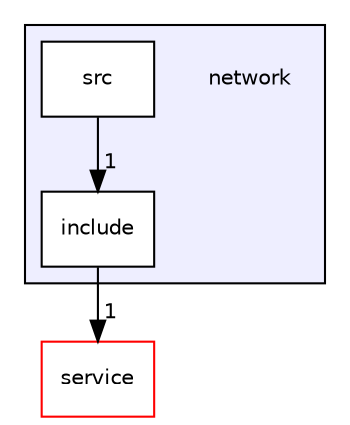 digraph "/home/boa/CLionProjects/my/QNetworkCalculator/network" {
  bgcolor=transparent;
  compound=true
  node [ fontsize="10", fontname="Helvetica"];
  edge [ labelfontsize="10", labelfontname="Helvetica"];
  subgraph clusterdir_c901c14b65aa229498a52b725b3d4a2c {
    graph [ bgcolor="#eeeeff", pencolor="black", label="" URL="dir_c901c14b65aa229498a52b725b3d4a2c.html"];
    dir_c901c14b65aa229498a52b725b3d4a2c [shape=plaintext label="network"];
    dir_9cab7fff190c08877a2347b5fd32e1ed [shape=box label="include" color="black" fillcolor="white" style="filled" URL="dir_9cab7fff190c08877a2347b5fd32e1ed.html"];
    dir_2351834354bc8905119ebfe596a90f94 [shape=box label="src" color="black" fillcolor="white" style="filled" URL="dir_2351834354bc8905119ebfe596a90f94.html"];
  }
  dir_285b4baccdb4ea5626083318817dbf24 [shape=box label="service" color="red" URL="dir_285b4baccdb4ea5626083318817dbf24.html"];
  dir_9cab7fff190c08877a2347b5fd32e1ed->dir_285b4baccdb4ea5626083318817dbf24 [headlabel="1", labeldistance=1.5 headhref="dir_000010_000012.html"];
  dir_2351834354bc8905119ebfe596a90f94->dir_9cab7fff190c08877a2347b5fd32e1ed [headlabel="1", labeldistance=1.5 headhref="dir_000011_000010.html"];
}
